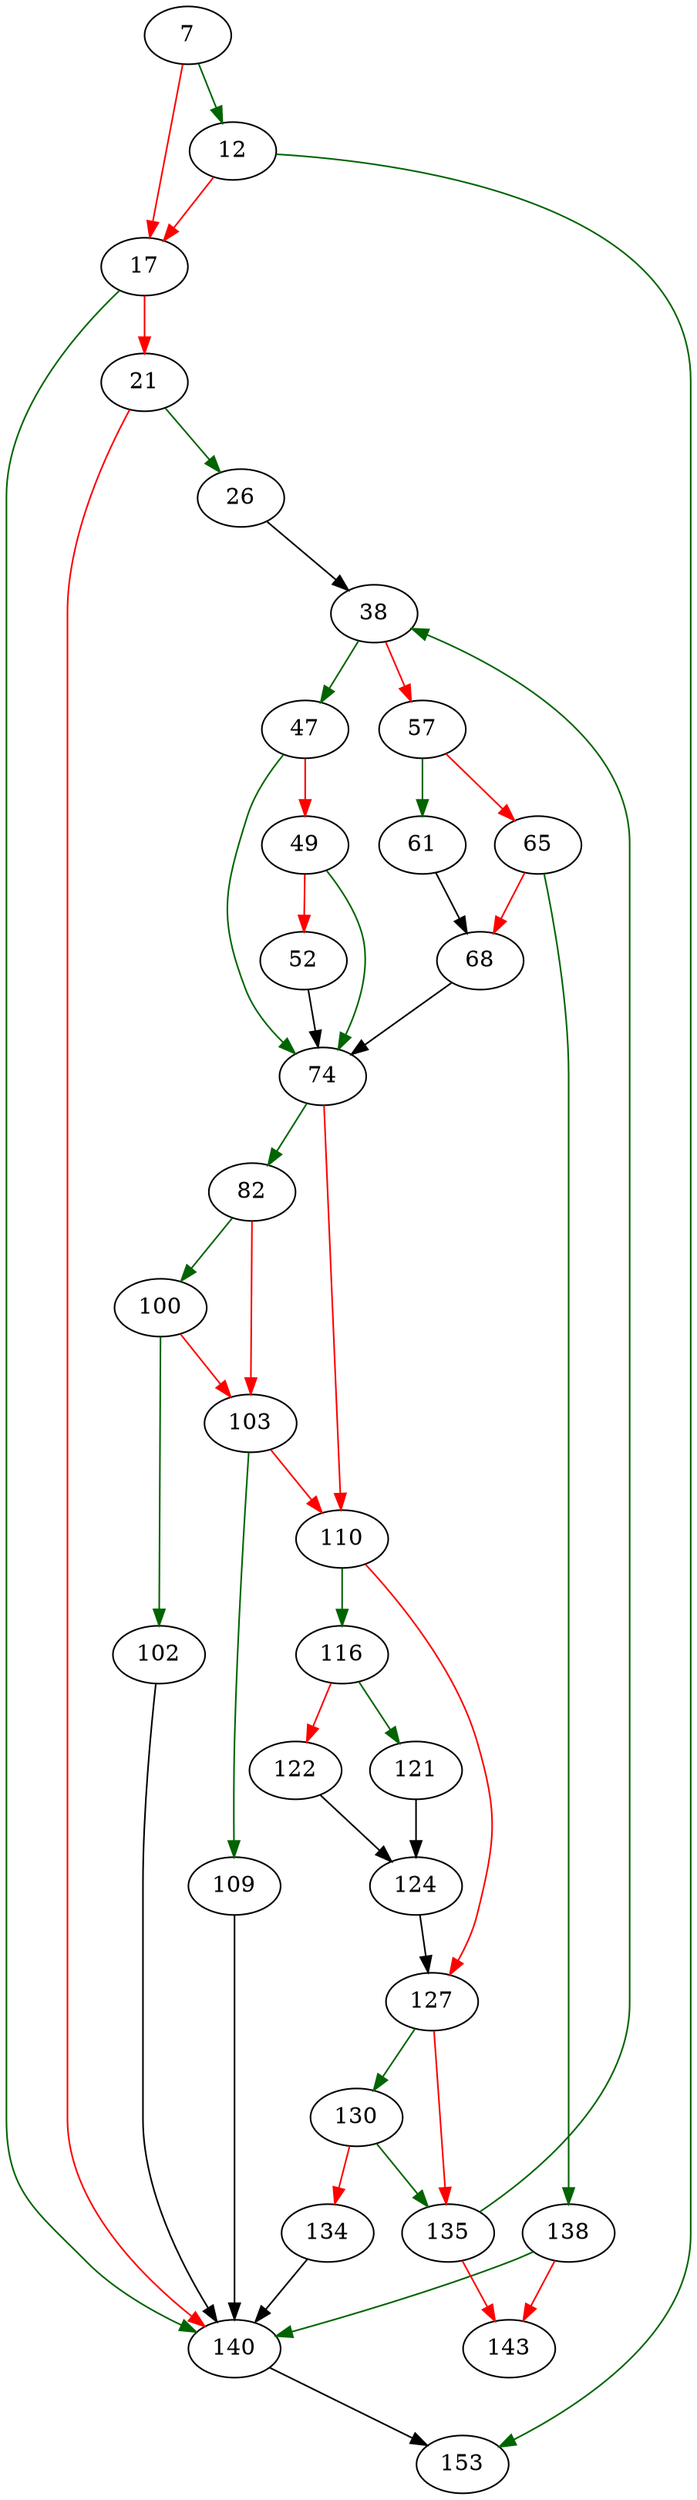 strict digraph "getndelim2" {
	// Node definitions.
	7 [entry=true];
	12;
	17;
	153;
	140;
	21;
	26;
	38;
	47;
	57;
	74;
	49;
	52;
	61;
	65;
	68;
	138;
	82;
	110;
	100;
	103;
	102;
	109;
	116;
	127;
	121;
	122;
	124;
	130;
	135;
	134;
	143;

	// Edge definitions.
	7 -> 12 [
		color=darkgreen
		cond=true
	];
	7 -> 17 [
		color=red
		cond=false
	];
	12 -> 17 [
		color=red
		cond=false
	];
	12 -> 153 [
		color=darkgreen
		cond=true
	];
	17 -> 140 [
		color=darkgreen
		cond=true
	];
	17 -> 21 [
		color=red
		cond=false
	];
	140 -> 153;
	21 -> 140 [
		color=red
		cond=false
	];
	21 -> 26 [
		color=darkgreen
		cond=true
	];
	26 -> 38;
	38 -> 47 [
		color=darkgreen
		cond=true
	];
	38 -> 57 [
		color=red
		cond=false
	];
	47 -> 74 [
		color=darkgreen
		cond=true
	];
	47 -> 49 [
		color=red
		cond=false
	];
	57 -> 61 [
		color=darkgreen
		cond=true
	];
	57 -> 65 [
		color=red
		cond=false
	];
	74 -> 82 [
		color=darkgreen
		cond=true
	];
	74 -> 110 [
		color=red
		cond=false
	];
	49 -> 74 [
		color=darkgreen
		cond=true
	];
	49 -> 52 [
		color=red
		cond=false
	];
	52 -> 74;
	61 -> 68;
	65 -> 68 [
		color=red
		cond=false
	];
	65 -> 138 [
		color=darkgreen
		cond=true
	];
	68 -> 74;
	138 -> 140 [
		color=darkgreen
		cond=true
	];
	138 -> 143 [
		color=red
		cond=false
	];
	82 -> 100 [
		color=darkgreen
		cond=true
	];
	82 -> 103 [
		color=red
		cond=false
	];
	110 -> 116 [
		color=darkgreen
		cond=true
	];
	110 -> 127 [
		color=red
		cond=false
	];
	100 -> 103 [
		color=red
		cond=false
	];
	100 -> 102 [
		color=darkgreen
		cond=true
	];
	103 -> 110 [
		color=red
		cond=false
	];
	103 -> 109 [
		color=darkgreen
		cond=true
	];
	102 -> 140;
	109 -> 140;
	116 -> 121 [
		color=darkgreen
		cond=true
	];
	116 -> 122 [
		color=red
		cond=false
	];
	127 -> 130 [
		color=darkgreen
		cond=true
	];
	127 -> 135 [
		color=red
		cond=false
	];
	121 -> 124;
	122 -> 124;
	124 -> 127;
	130 -> 135 [
		color=darkgreen
		cond=true
	];
	130 -> 134 [
		color=red
		cond=false
	];
	135 -> 38 [
		color=darkgreen
		cond=true
	];
	135 -> 143 [
		color=red
		cond=false
	];
	134 -> 140;
}